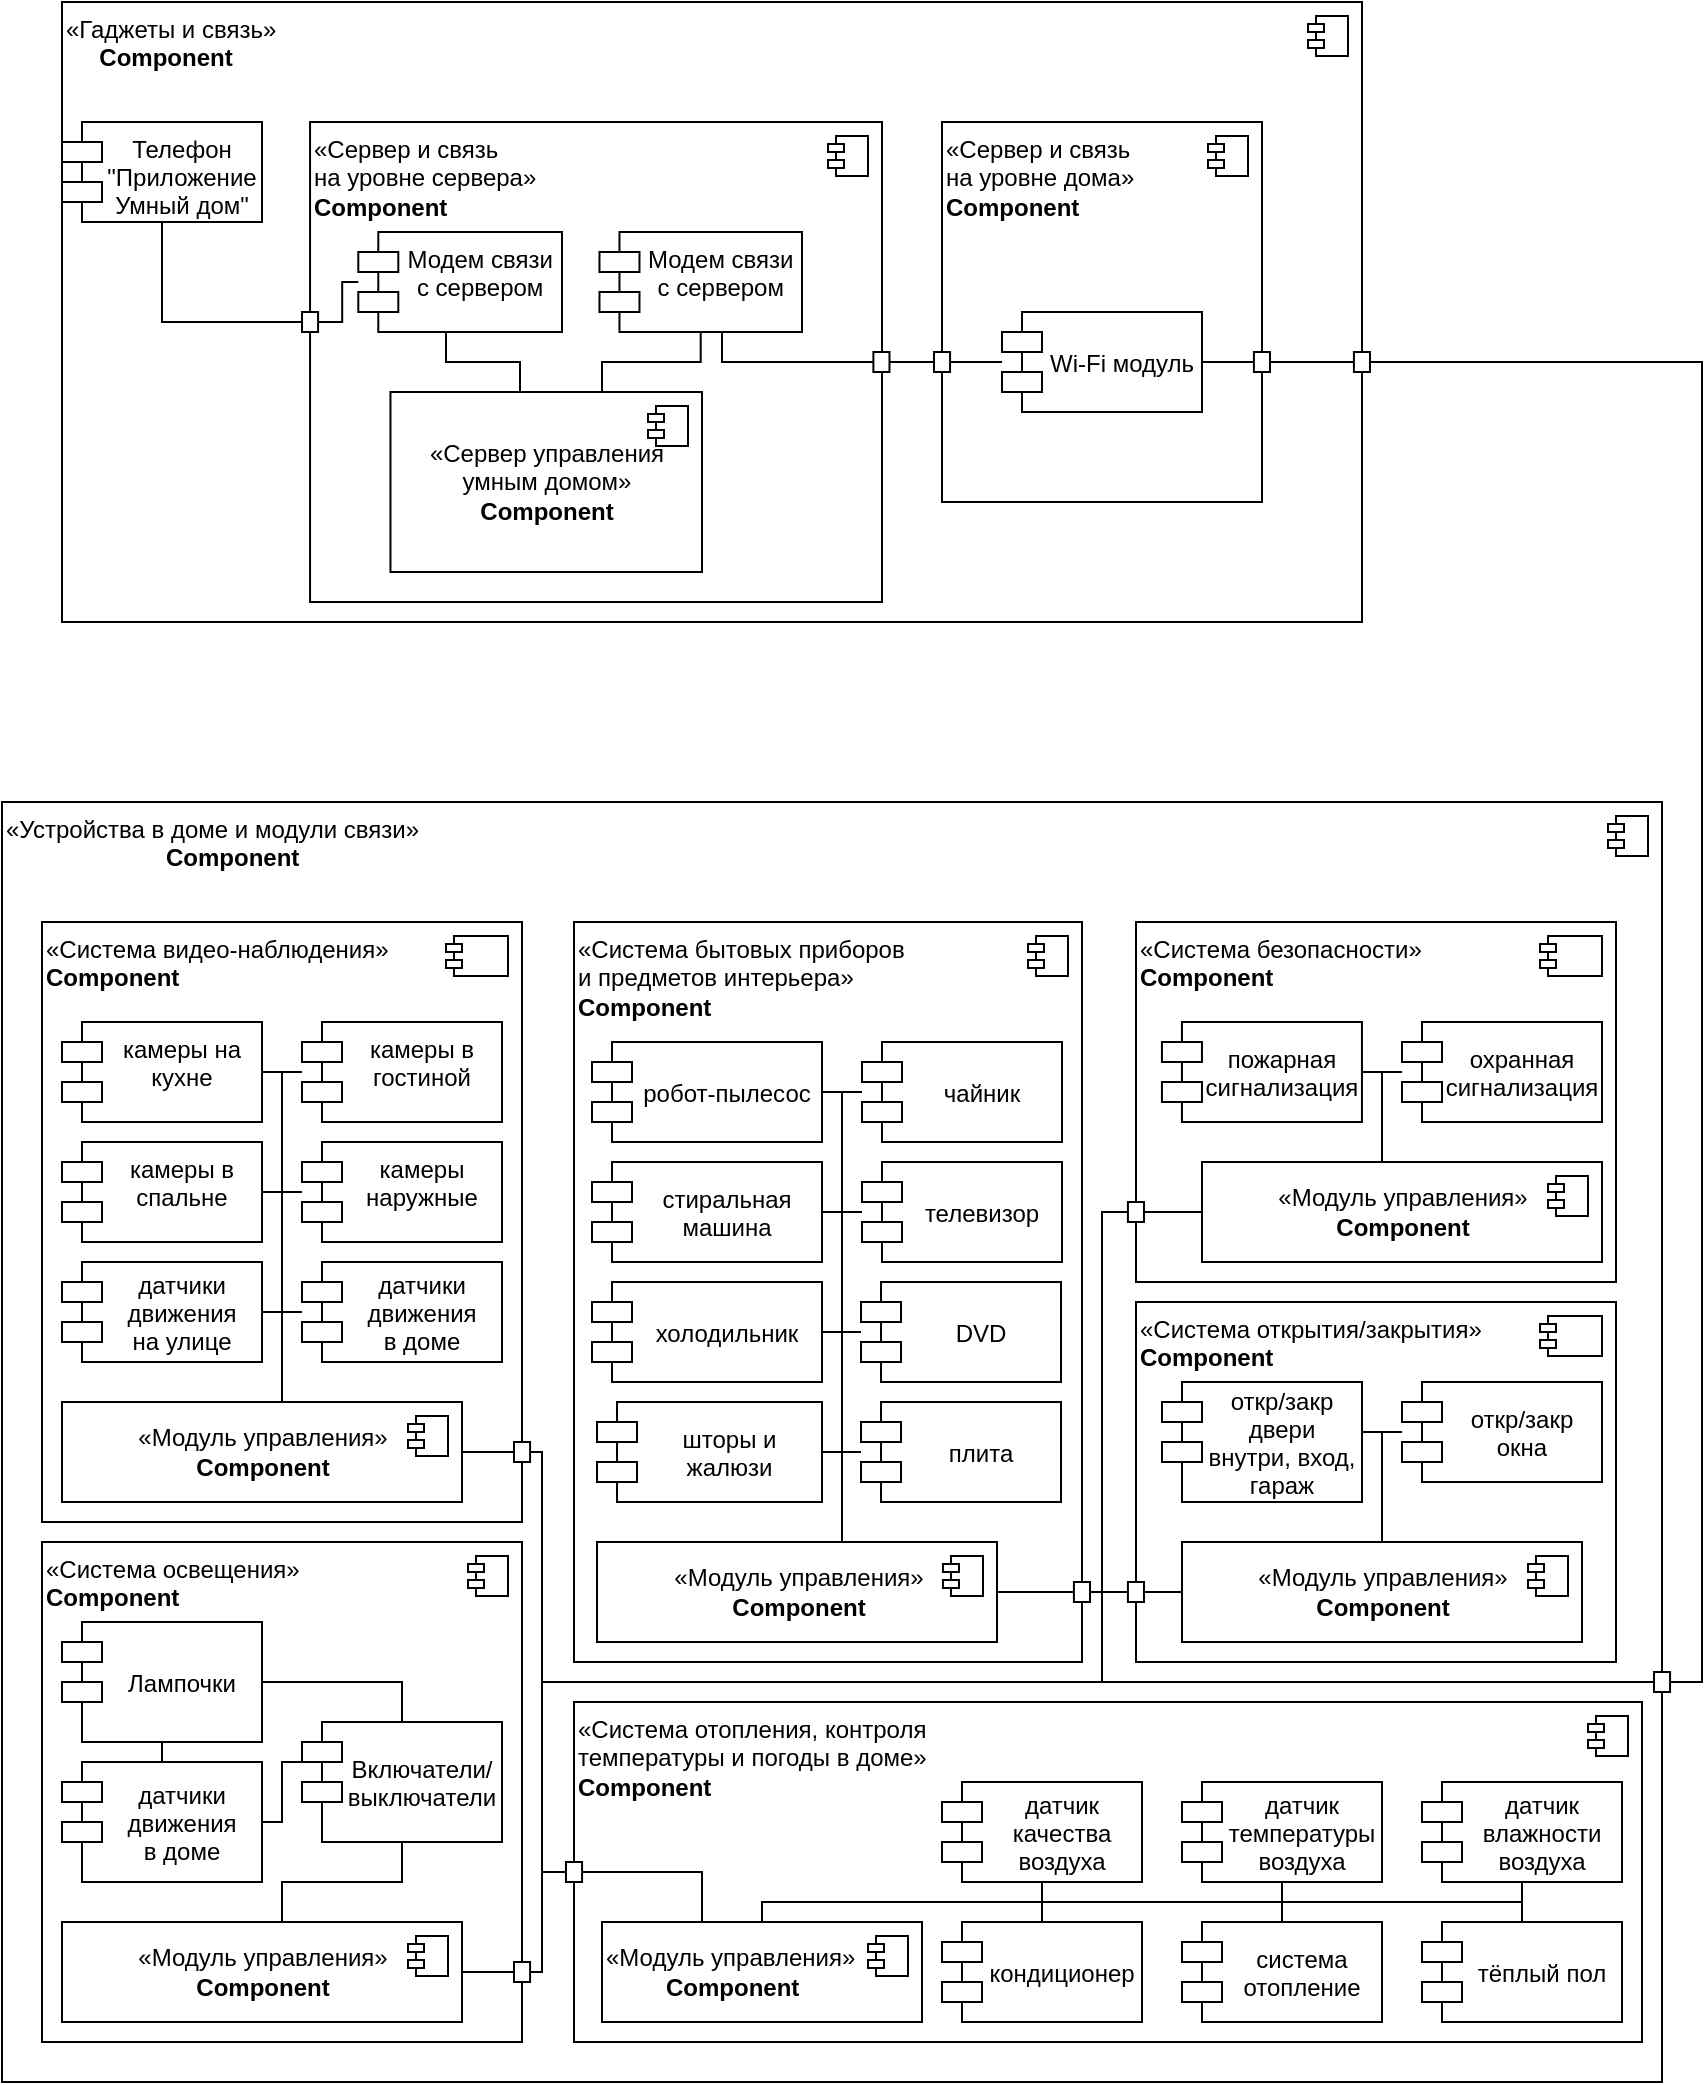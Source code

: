 <mxfile version="13.9.9" type="device"><diagram id="todBaQpSu2ubYDY23LzA" name="Страница 1"><mxGraphModel dx="2715" dy="1590" grid="1" gridSize="10" guides="1" tooltips="1" connect="1" arrows="1" fold="1" page="1" pageScale="1" pageWidth="827" pageHeight="1169" math="0" shadow="0"><root><mxCell id="0"/><mxCell id="1" parent="0"/><mxCell id="nSJqLxFTMQyaH5N5LjWL-1" value="«Гаджеты и связь»&lt;br&gt;&lt;b&gt;&amp;nbsp; &amp;nbsp; &amp;nbsp;Component&lt;/b&gt;" style="html=1;dropTarget=0;verticalAlign=top;align=left;" parent="1" vertex="1"><mxGeometry x="30" y="50" width="650" height="310" as="geometry"/></mxCell><mxCell id="nSJqLxFTMQyaH5N5LjWL-2" value="" style="shape=module;jettyWidth=8;jettyHeight=4;" parent="nSJqLxFTMQyaH5N5LjWL-1" vertex="1"><mxGeometry x="1" width="20" height="20" relative="1" as="geometry"><mxPoint x="-27" y="7" as="offset"/></mxGeometry></mxCell><mxCell id="nSJqLxFTMQyaH5N5LjWL-15" style="edgeStyle=orthogonalEdgeStyle;rounded=0;orthogonalLoop=1;jettySize=auto;html=1;endArrow=none;endFill=0;" parent="1" source="nSJqLxFTMQyaH5N5LjWL-3" target="nSJqLxFTMQyaH5N5LjWL-13" edge="1"><mxGeometry relative="1" as="geometry"><mxPoint x="210" y="331" as="targetPoint"/><Array as="points"><mxPoint x="80" y="210"/></Array></mxGeometry></mxCell><mxCell id="nSJqLxFTMQyaH5N5LjWL-3" value="Телефон&#10;&quot;Приложение&#10;Умный дом&quot;" style="shape=module;align=left;spacingLeft=20;align=center;verticalAlign=top;" parent="1" vertex="1"><mxGeometry x="30" y="110" width="100" height="50" as="geometry"/></mxCell><mxCell id="nSJqLxFTMQyaH5N5LjWL-16" value="" style="group" parent="1" connectable="0" vertex="1"><mxGeometry x="160" y="110" width="310" height="240" as="geometry"/></mxCell><mxCell id="nSJqLxFTMQyaH5N5LjWL-22" value="" style="group" parent="nSJqLxFTMQyaH5N5LjWL-16" connectable="0" vertex="1"><mxGeometry x="-10" width="290" height="240" as="geometry"/></mxCell><mxCell id="nSJqLxFTMQyaH5N5LjWL-5" value="«Сервер и связь&lt;br&gt;на уровне сервера»&lt;br&gt;&lt;b&gt;Component&lt;/b&gt;" style="html=1;dropTarget=0;verticalAlign=top;align=left;" parent="nSJqLxFTMQyaH5N5LjWL-22" vertex="1"><mxGeometry x="4.023" width="285.977" height="240" as="geometry"/></mxCell><mxCell id="nSJqLxFTMQyaH5N5LjWL-6" value="" style="shape=module;jettyWidth=8;jettyHeight=4;" parent="nSJqLxFTMQyaH5N5LjWL-5" vertex="1"><mxGeometry x="1" width="20" height="20" relative="1" as="geometry"><mxPoint x="-27" y="7" as="offset"/></mxGeometry></mxCell><mxCell id="nSJqLxFTMQyaH5N5LjWL-13" value="" style="rounded=0;whiteSpace=wrap;html=1;" parent="nSJqLxFTMQyaH5N5LjWL-22" vertex="1"><mxGeometry y="95" width="8.042" height="10" as="geometry"/></mxCell><mxCell id="nSJqLxFTMQyaH5N5LjWL-10" value="«Сервер управления&lt;br&gt;умным домом»&lt;br&gt;&lt;b&gt;Component&lt;/b&gt;" style="html=1;dropTarget=0;" parent="nSJqLxFTMQyaH5N5LjWL-22" vertex="1"><mxGeometry x="44.23" y="135" width="155.77" height="90" as="geometry"/></mxCell><mxCell id="nSJqLxFTMQyaH5N5LjWL-11" value="" style="shape=module;jettyWidth=8;jettyHeight=4;" parent="nSJqLxFTMQyaH5N5LjWL-10" vertex="1"><mxGeometry x="1" width="20" height="20" relative="1" as="geometry"><mxPoint x="-27" y="7" as="offset"/></mxGeometry></mxCell><mxCell id="nSJqLxFTMQyaH5N5LjWL-7" value="Модем связи&#10;с сервером" style="shape=module;align=left;spacingLeft=20;align=center;verticalAlign=top;" parent="nSJqLxFTMQyaH5N5LjWL-22" vertex="1"><mxGeometry x="28.15" y="55" width="101.85" height="50" as="geometry"/></mxCell><mxCell id="nSJqLxFTMQyaH5N5LjWL-12" style="edgeStyle=orthogonalEdgeStyle;rounded=0;orthogonalLoop=1;jettySize=auto;html=1;endArrow=none;endFill=0;" parent="nSJqLxFTMQyaH5N5LjWL-22" source="nSJqLxFTMQyaH5N5LjWL-7" target="nSJqLxFTMQyaH5N5LjWL-10" edge="1"><mxGeometry relative="1" as="geometry"><Array as="points"><mxPoint x="72" y="120"/><mxPoint x="109" y="120"/></Array></mxGeometry></mxCell><mxCell id="nSJqLxFTMQyaH5N5LjWL-14" style="edgeStyle=orthogonalEdgeStyle;rounded=0;orthogonalLoop=1;jettySize=auto;html=1;endArrow=none;endFill=0;" parent="nSJqLxFTMQyaH5N5LjWL-22" source="nSJqLxFTMQyaH5N5LjWL-7" target="nSJqLxFTMQyaH5N5LjWL-13" edge="1"><mxGeometry relative="1" as="geometry"><Array as="points"><mxPoint x="20.105" y="80"/><mxPoint x="20.105" y="100"/></Array></mxGeometry></mxCell><mxCell id="nSJqLxFTMQyaH5N5LjWL-23" style="edgeStyle=orthogonalEdgeStyle;rounded=0;orthogonalLoop=1;jettySize=auto;html=1;endArrow=none;endFill=0;" parent="nSJqLxFTMQyaH5N5LjWL-22" source="nSJqLxFTMQyaH5N5LjWL-17" target="nSJqLxFTMQyaH5N5LjWL-10" edge="1"><mxGeometry relative="1" as="geometry"><Array as="points"><mxPoint x="199" y="120"/><mxPoint x="150" y="120"/></Array></mxGeometry></mxCell><mxCell id="nSJqLxFTMQyaH5N5LjWL-34" style="edgeStyle=orthogonalEdgeStyle;rounded=0;orthogonalLoop=1;jettySize=auto;html=1;endArrow=none;endFill=0;" parent="nSJqLxFTMQyaH5N5LjWL-22" source="nSJqLxFTMQyaH5N5LjWL-17" target="nSJqLxFTMQyaH5N5LjWL-25" edge="1"><mxGeometry relative="1" as="geometry"><Array as="points"><mxPoint x="210" y="120"/></Array></mxGeometry></mxCell><mxCell id="nSJqLxFTMQyaH5N5LjWL-17" value="Модем связи&#10;с сервером" style="shape=module;align=left;spacingLeft=20;align=center;verticalAlign=top;" parent="nSJqLxFTMQyaH5N5LjWL-22" vertex="1"><mxGeometry x="148.74" y="55" width="101.26" height="50" as="geometry"/></mxCell><mxCell id="nSJqLxFTMQyaH5N5LjWL-25" value="" style="rounded=0;whiteSpace=wrap;html=1;" parent="nSJqLxFTMQyaH5N5LjWL-22" vertex="1"><mxGeometry x="285.697" y="115" width="8.042" height="10" as="geometry"/></mxCell><mxCell id="nSJqLxFTMQyaH5N5LjWL-37" value="" style="rounded=0;whiteSpace=wrap;html=1;" parent="1" vertex="1"><mxGeometry x="465.997" y="225" width="8.042" height="10" as="geometry"/></mxCell><mxCell id="nSJqLxFTMQyaH5N5LjWL-38" style="edgeStyle=orthogonalEdgeStyle;rounded=0;orthogonalLoop=1;jettySize=auto;html=1;endArrow=none;endFill=0;" parent="1" source="nSJqLxFTMQyaH5N5LjWL-25" target="nSJqLxFTMQyaH5N5LjWL-37" edge="1"><mxGeometry relative="1" as="geometry"><Array as="points"><mxPoint x="460" y="230"/><mxPoint x="460" y="230"/></Array></mxGeometry></mxCell><mxCell id="nSJqLxFTMQyaH5N5LjWL-43" value="" style="rounded=0;whiteSpace=wrap;html=1;" parent="1" vertex="1"><mxGeometry x="625.957" y="225" width="8.042" height="10" as="geometry"/></mxCell><mxCell id="nSJqLxFTMQyaH5N5LjWL-47" value="" style="group" parent="1" connectable="0" vertex="1"><mxGeometry x="465.997" y="110" width="168.002" height="190" as="geometry"/></mxCell><mxCell id="nSJqLxFTMQyaH5N5LjWL-35" value="«Сервер и связь&lt;br&gt;на уровне дома»&lt;br&gt;&lt;b&gt;Component&lt;/b&gt;" style="html=1;dropTarget=0;verticalAlign=top;align=left;" parent="nSJqLxFTMQyaH5N5LjWL-47" vertex="1"><mxGeometry x="4.003" width="160" height="190" as="geometry"/></mxCell><mxCell id="nSJqLxFTMQyaH5N5LjWL-36" value="" style="shape=module;jettyWidth=8;jettyHeight=4;" parent="nSJqLxFTMQyaH5N5LjWL-35" vertex="1"><mxGeometry x="1" width="20" height="20" relative="1" as="geometry"><mxPoint x="-27" y="7" as="offset"/></mxGeometry></mxCell><mxCell id="nSJqLxFTMQyaH5N5LjWL-48" style="edgeStyle=orthogonalEdgeStyle;rounded=0;orthogonalLoop=1;jettySize=auto;html=1;endArrow=none;endFill=0;" parent="nSJqLxFTMQyaH5N5LjWL-47" source="nSJqLxFTMQyaH5N5LjWL-39" target="nSJqLxFTMQyaH5N5LjWL-45" edge="1"><mxGeometry relative="1" as="geometry"><Array as="points"><mxPoint x="24" y="120"/><mxPoint x="24" y="120"/></Array></mxGeometry></mxCell><mxCell id="nSJqLxFTMQyaH5N5LjWL-39" value="Wi-Fi модуль" style="shape=module;align=left;spacingLeft=20;align=center;verticalAlign=middle;" parent="nSJqLxFTMQyaH5N5LjWL-47" vertex="1"><mxGeometry x="34.003" y="95" width="100" height="50" as="geometry"/></mxCell><mxCell id="nSJqLxFTMQyaH5N5LjWL-45" value="" style="rounded=0;whiteSpace=wrap;html=1;" parent="nSJqLxFTMQyaH5N5LjWL-47" vertex="1"><mxGeometry y="115" width="8.042" height="10" as="geometry"/></mxCell><mxCell id="nSJqLxFTMQyaH5N5LjWL-50" style="edgeStyle=orthogonalEdgeStyle;rounded=0;orthogonalLoop=1;jettySize=auto;html=1;endArrow=none;endFill=0;" parent="nSJqLxFTMQyaH5N5LjWL-47" source="nSJqLxFTMQyaH5N5LjWL-46" target="nSJqLxFTMQyaH5N5LjWL-49" edge="1"><mxGeometry relative="1" as="geometry"/></mxCell><mxCell id="nSJqLxFTMQyaH5N5LjWL-46" value="" style="rounded=0;whiteSpace=wrap;html=1;" parent="nSJqLxFTMQyaH5N5LjWL-47" vertex="1"><mxGeometry x="159.96" y="115" width="8.042" height="10" as="geometry"/></mxCell><mxCell id="nSJqLxFTMQyaH5N5LjWL-49" value="" style="rounded=0;whiteSpace=wrap;html=1;" parent="nSJqLxFTMQyaH5N5LjWL-47" vertex="1"><mxGeometry x="209.96" y="115" width="8.042" height="10" as="geometry"/></mxCell><mxCell id="nSJqLxFTMQyaH5N5LjWL-44" style="edgeStyle=orthogonalEdgeStyle;rounded=0;orthogonalLoop=1;jettySize=auto;html=1;endArrow=none;endFill=0;" parent="1" source="nSJqLxFTMQyaH5N5LjWL-39" target="nSJqLxFTMQyaH5N5LjWL-43" edge="1"><mxGeometry relative="1" as="geometry"/></mxCell><mxCell id="nSJqLxFTMQyaH5N5LjWL-51" value="«Устройства в доме и модули связи»&lt;br&gt;&lt;b&gt;&lt;span style=&quot;white-space: pre;&quot;&gt;&#9;&lt;/span&gt;&lt;span style=&quot;white-space: pre;&quot;&gt;&#9;&lt;/span&gt;&lt;span style=&quot;white-space: pre;&quot;&gt;&#9;&lt;/span&gt;Component&lt;/b&gt;" style="html=1;dropTarget=0;verticalAlign=top;align=left;" parent="1" vertex="1"><mxGeometry y="450" width="830" height="640" as="geometry"/></mxCell><mxCell id="nSJqLxFTMQyaH5N5LjWL-52" value="" style="shape=module;jettyWidth=8;jettyHeight=4;" parent="nSJqLxFTMQyaH5N5LjWL-51" vertex="1"><mxGeometry x="1" width="20" height="20" relative="1" as="geometry"><mxPoint x="-27" y="7" as="offset"/></mxGeometry></mxCell><mxCell id="nSJqLxFTMQyaH5N5LjWL-53" value="«Система видео-наблюдения»&lt;br&gt;&lt;b&gt;Component&lt;/b&gt;" style="html=1;dropTarget=0;verticalAlign=top;align=left;" parent="1" vertex="1"><mxGeometry x="20" y="510" width="240" height="300" as="geometry"/></mxCell><mxCell id="nSJqLxFTMQyaH5N5LjWL-54" value="" style="shape=module;jettyWidth=8;jettyHeight=4;" parent="nSJqLxFTMQyaH5N5LjWL-53" vertex="1"><mxGeometry x="1" width="31" height="20" relative="1" as="geometry"><mxPoint x="-38" y="7" as="offset"/></mxGeometry></mxCell><mxCell id="nSJqLxFTMQyaH5N5LjWL-62" style="edgeStyle=orthogonalEdgeStyle;rounded=0;orthogonalLoop=1;jettySize=auto;html=1;endArrow=none;endFill=0;" parent="1" source="nSJqLxFTMQyaH5N5LjWL-55" target="nSJqLxFTMQyaH5N5LjWL-60" edge="1"><mxGeometry relative="1" as="geometry"><Array as="points"><mxPoint x="140" y="585"/></Array></mxGeometry></mxCell><mxCell id="nSJqLxFTMQyaH5N5LjWL-55" value="камеры на&#10;кухне" style="shape=module;align=left;spacingLeft=20;align=center;verticalAlign=top;" parent="1" vertex="1"><mxGeometry x="30" y="560" width="100" height="50" as="geometry"/></mxCell><mxCell id="nSJqLxFTMQyaH5N5LjWL-65" style="edgeStyle=orthogonalEdgeStyle;rounded=0;orthogonalLoop=1;jettySize=auto;html=1;endArrow=none;endFill=0;" parent="1" source="nSJqLxFTMQyaH5N5LjWL-56" target="nSJqLxFTMQyaH5N5LjWL-60" edge="1"><mxGeometry relative="1" as="geometry"><Array as="points"><mxPoint x="140" y="585"/></Array></mxGeometry></mxCell><mxCell id="nSJqLxFTMQyaH5N5LjWL-56" value="камеры в&#10;гостиной" style="shape=module;align=left;spacingLeft=20;align=center;verticalAlign=top;" parent="1" vertex="1"><mxGeometry x="150" y="560" width="100" height="50" as="geometry"/></mxCell><mxCell id="nSJqLxFTMQyaH5N5LjWL-63" style="edgeStyle=orthogonalEdgeStyle;rounded=0;orthogonalLoop=1;jettySize=auto;html=1;endArrow=none;endFill=0;" parent="1" source="nSJqLxFTMQyaH5N5LjWL-57" target="nSJqLxFTMQyaH5N5LjWL-60" edge="1"><mxGeometry relative="1" as="geometry"><Array as="points"><mxPoint x="140" y="645"/></Array></mxGeometry></mxCell><mxCell id="nSJqLxFTMQyaH5N5LjWL-57" value="камеры в&#10;спальне" style="shape=module;align=left;spacingLeft=20;align=center;verticalAlign=top;" parent="1" vertex="1"><mxGeometry x="30" y="620" width="100" height="50" as="geometry"/></mxCell><mxCell id="nSJqLxFTMQyaH5N5LjWL-64" style="edgeStyle=orthogonalEdgeStyle;rounded=0;orthogonalLoop=1;jettySize=auto;html=1;endArrow=none;endFill=0;" parent="1" source="nSJqLxFTMQyaH5N5LjWL-58" target="nSJqLxFTMQyaH5N5LjWL-60" edge="1"><mxGeometry relative="1" as="geometry"><Array as="points"><mxPoint x="140" y="645"/></Array></mxGeometry></mxCell><mxCell id="nSJqLxFTMQyaH5N5LjWL-58" value="камеры&#10;наружные" style="shape=module;align=left;spacingLeft=20;align=center;verticalAlign=top;" parent="1" vertex="1"><mxGeometry x="150" y="620" width="100" height="50" as="geometry"/></mxCell><mxCell id="nSJqLxFTMQyaH5N5LjWL-155" style="edgeStyle=orthogonalEdgeStyle;rounded=0;orthogonalLoop=1;jettySize=auto;html=1;endArrow=none;endFill=0;" parent="1" source="nSJqLxFTMQyaH5N5LjWL-60" target="nSJqLxFTMQyaH5N5LjWL-154" edge="1"><mxGeometry relative="1" as="geometry"><Array as="points"><mxPoint x="250" y="775"/><mxPoint x="250" y="775"/></Array></mxGeometry></mxCell><mxCell id="nSJqLxFTMQyaH5N5LjWL-60" value="«Модуль управления»&lt;br&gt;&lt;b&gt;Component&lt;/b&gt;" style="html=1;dropTarget=0;" parent="1" vertex="1"><mxGeometry x="30" y="750" width="200" height="50" as="geometry"/></mxCell><mxCell id="nSJqLxFTMQyaH5N5LjWL-61" value="" style="shape=module;jettyWidth=8;jettyHeight=4;" parent="nSJqLxFTMQyaH5N5LjWL-60" vertex="1"><mxGeometry x="1" width="20" height="20" relative="1" as="geometry"><mxPoint x="-27" y="7" as="offset"/></mxGeometry></mxCell><mxCell id="nSJqLxFTMQyaH5N5LjWL-66" value="«Система освещения»&lt;br&gt;&lt;b&gt;Component&lt;/b&gt;" style="html=1;dropTarget=0;verticalAlign=top;align=left;" parent="1" vertex="1"><mxGeometry x="20" y="820" width="240" height="250" as="geometry"/></mxCell><mxCell id="nSJqLxFTMQyaH5N5LjWL-67" value="" style="shape=module;jettyWidth=8;jettyHeight=4;" parent="nSJqLxFTMQyaH5N5LjWL-66" vertex="1"><mxGeometry x="1" width="20" height="20" relative="1" as="geometry"><mxPoint x="-27" y="7" as="offset"/></mxGeometry></mxCell><mxCell id="nSJqLxFTMQyaH5N5LjWL-72" style="edgeStyle=orthogonalEdgeStyle;rounded=0;orthogonalLoop=1;jettySize=auto;html=1;endArrow=none;endFill=0;" parent="1" source="nSJqLxFTMQyaH5N5LjWL-68" target="nSJqLxFTMQyaH5N5LjWL-69" edge="1"><mxGeometry relative="1" as="geometry"><Array as="points"><mxPoint x="200" y="890"/></Array></mxGeometry></mxCell><mxCell id="nSJqLxFTMQyaH5N5LjWL-122" style="edgeStyle=orthogonalEdgeStyle;rounded=0;orthogonalLoop=1;jettySize=auto;html=1;endArrow=none;endFill=0;" parent="1" source="nSJqLxFTMQyaH5N5LjWL-68" target="nSJqLxFTMQyaH5N5LjWL-121" edge="1"><mxGeometry relative="1" as="geometry"><Array as="points"><mxPoint x="80" y="930"/><mxPoint x="80" y="930"/></Array></mxGeometry></mxCell><mxCell id="nSJqLxFTMQyaH5N5LjWL-68" value="Лампочки" style="shape=module;align=left;spacingLeft=20;align=center;verticalAlign=middle;" parent="1" vertex="1"><mxGeometry x="30" y="860" width="100" height="60" as="geometry"/></mxCell><mxCell id="nSJqLxFTMQyaH5N5LjWL-73" style="edgeStyle=orthogonalEdgeStyle;rounded=0;orthogonalLoop=1;jettySize=auto;html=1;endArrow=none;endFill=0;" parent="1" source="nSJqLxFTMQyaH5N5LjWL-69" target="nSJqLxFTMQyaH5N5LjWL-70" edge="1"><mxGeometry relative="1" as="geometry"><Array as="points"><mxPoint x="200" y="990"/><mxPoint x="140" y="990"/></Array></mxGeometry></mxCell><mxCell id="nSJqLxFTMQyaH5N5LjWL-69" value="Включатели/&#10;выключатели" style="shape=module;align=left;spacingLeft=20;align=center;verticalAlign=middle;" parent="1" vertex="1"><mxGeometry x="150" y="910" width="100" height="60" as="geometry"/></mxCell><mxCell id="nSJqLxFTMQyaH5N5LjWL-157" style="edgeStyle=orthogonalEdgeStyle;rounded=0;orthogonalLoop=1;jettySize=auto;html=1;endArrow=none;endFill=0;" parent="1" source="nSJqLxFTMQyaH5N5LjWL-70" target="nSJqLxFTMQyaH5N5LjWL-156" edge="1"><mxGeometry relative="1" as="geometry"/></mxCell><mxCell id="nSJqLxFTMQyaH5N5LjWL-70" value="«Модуль управления»&lt;br&gt;&lt;b&gt;Component&lt;/b&gt;" style="html=1;dropTarget=0;" parent="1" vertex="1"><mxGeometry x="30" y="1010" width="200" height="50" as="geometry"/></mxCell><mxCell id="nSJqLxFTMQyaH5N5LjWL-71" value="" style="shape=module;jettyWidth=8;jettyHeight=4;" parent="nSJqLxFTMQyaH5N5LjWL-70" vertex="1"><mxGeometry x="1" width="20" height="20" relative="1" as="geometry"><mxPoint x="-27" y="7" as="offset"/></mxGeometry></mxCell><mxCell id="nSJqLxFTMQyaH5N5LjWL-74" value="«Система бытовых приборов &lt;br&gt;и предметов интерьера»&lt;br&gt;&lt;b&gt;Component&lt;/b&gt;" style="html=1;dropTarget=0;align=left;verticalAlign=top;" parent="1" vertex="1"><mxGeometry x="286" y="510" width="254" height="370" as="geometry"/></mxCell><mxCell id="nSJqLxFTMQyaH5N5LjWL-75" value="" style="shape=module;jettyWidth=8;jettyHeight=4;" parent="nSJqLxFTMQyaH5N5LjWL-74" vertex="1"><mxGeometry x="1" width="20" height="20" relative="1" as="geometry"><mxPoint x="-27" y="7" as="offset"/></mxGeometry></mxCell><mxCell id="nSJqLxFTMQyaH5N5LjWL-107" style="edgeStyle=orthogonalEdgeStyle;rounded=0;orthogonalLoop=1;jettySize=auto;html=1;endArrow=none;endFill=0;" parent="1" source="nSJqLxFTMQyaH5N5LjWL-79" target="nSJqLxFTMQyaH5N5LjWL-99" edge="1"><mxGeometry relative="1" as="geometry"><Array as="points"><mxPoint x="420" y="715"/></Array></mxGeometry></mxCell><mxCell id="nSJqLxFTMQyaH5N5LjWL-79" value="DVD" style="shape=module;align=left;spacingLeft=20;align=center;verticalAlign=middle;" parent="1" vertex="1"><mxGeometry x="429.5" y="690" width="100" height="50" as="geometry"/></mxCell><mxCell id="nSJqLxFTMQyaH5N5LjWL-108" style="edgeStyle=orthogonalEdgeStyle;rounded=0;orthogonalLoop=1;jettySize=auto;html=1;endArrow=none;endFill=0;" parent="1" source="nSJqLxFTMQyaH5N5LjWL-80" target="nSJqLxFTMQyaH5N5LjWL-99" edge="1"><mxGeometry relative="1" as="geometry"><Array as="points"><mxPoint x="420" y="775"/></Array></mxGeometry></mxCell><mxCell id="nSJqLxFTMQyaH5N5LjWL-80" value="плита" style="shape=module;align=left;spacingLeft=20;align=center;verticalAlign=middle;" parent="1" vertex="1"><mxGeometry x="429.5" y="750" width="100" height="50" as="geometry"/></mxCell><mxCell id="nSJqLxFTMQyaH5N5LjWL-103" style="edgeStyle=orthogonalEdgeStyle;rounded=0;orthogonalLoop=1;jettySize=auto;html=1;endArrow=none;endFill=0;" parent="1" source="nSJqLxFTMQyaH5N5LjWL-93" target="nSJqLxFTMQyaH5N5LjWL-99" edge="1"><mxGeometry relative="1" as="geometry"><Array as="points"><mxPoint x="420" y="715"/></Array></mxGeometry></mxCell><mxCell id="nSJqLxFTMQyaH5N5LjWL-93" value="холодильник" style="shape=module;align=left;spacingLeft=20;align=center;verticalAlign=middle;" parent="1" vertex="1"><mxGeometry x="295" y="690" width="115" height="50" as="geometry"/></mxCell><mxCell id="nSJqLxFTMQyaH5N5LjWL-102" style="edgeStyle=orthogonalEdgeStyle;rounded=0;orthogonalLoop=1;jettySize=auto;html=1;endArrow=none;endFill=0;" parent="1" source="nSJqLxFTMQyaH5N5LjWL-94" target="nSJqLxFTMQyaH5N5LjWL-99" edge="1"><mxGeometry relative="1" as="geometry"><Array as="points"><mxPoint x="420" y="655"/></Array></mxGeometry></mxCell><mxCell id="nSJqLxFTMQyaH5N5LjWL-94" value="стиральная &#10;машина" style="shape=module;align=left;spacingLeft=20;align=center;verticalAlign=middle;" parent="1" vertex="1"><mxGeometry x="295" y="630" width="115" height="50" as="geometry"/></mxCell><mxCell id="nSJqLxFTMQyaH5N5LjWL-101" style="edgeStyle=orthogonalEdgeStyle;rounded=0;orthogonalLoop=1;jettySize=auto;html=1;endArrow=none;endFill=0;" parent="1" source="nSJqLxFTMQyaH5N5LjWL-95" target="nSJqLxFTMQyaH5N5LjWL-99" edge="1"><mxGeometry relative="1" as="geometry"><Array as="points"><mxPoint x="420" y="595"/></Array></mxGeometry></mxCell><mxCell id="nSJqLxFTMQyaH5N5LjWL-95" value="робот-пылесос" style="shape=module;align=left;spacingLeft=20;align=center;verticalAlign=middle;" parent="1" vertex="1"><mxGeometry x="295" y="570" width="115" height="50" as="geometry"/></mxCell><mxCell id="nSJqLxFTMQyaH5N5LjWL-105" style="edgeStyle=orthogonalEdgeStyle;rounded=0;orthogonalLoop=1;jettySize=auto;html=1;endArrow=none;endFill=0;" parent="1" source="nSJqLxFTMQyaH5N5LjWL-96" target="nSJqLxFTMQyaH5N5LjWL-99" edge="1"><mxGeometry relative="1" as="geometry"><Array as="points"><mxPoint x="420" y="595"/></Array></mxGeometry></mxCell><mxCell id="nSJqLxFTMQyaH5N5LjWL-96" value="чайник" style="shape=module;align=left;spacingLeft=20;align=center;verticalAlign=middle;" parent="1" vertex="1"><mxGeometry x="430" y="570" width="100" height="50" as="geometry"/></mxCell><mxCell id="nSJqLxFTMQyaH5N5LjWL-106" style="edgeStyle=orthogonalEdgeStyle;rounded=0;orthogonalLoop=1;jettySize=auto;html=1;endArrow=none;endFill=0;" parent="1" source="nSJqLxFTMQyaH5N5LjWL-97" target="nSJqLxFTMQyaH5N5LjWL-99" edge="1"><mxGeometry relative="1" as="geometry"><Array as="points"><mxPoint x="420" y="655"/></Array></mxGeometry></mxCell><mxCell id="nSJqLxFTMQyaH5N5LjWL-97" value="телевизор" style="shape=module;align=left;spacingLeft=20;align=center;verticalAlign=middle;" parent="1" vertex="1"><mxGeometry x="430" y="630" width="100" height="50" as="geometry"/></mxCell><mxCell id="nSJqLxFTMQyaH5N5LjWL-104" style="edgeStyle=orthogonalEdgeStyle;rounded=0;orthogonalLoop=1;jettySize=auto;html=1;endArrow=none;endFill=0;" parent="1" source="nSJqLxFTMQyaH5N5LjWL-98" target="nSJqLxFTMQyaH5N5LjWL-99" edge="1"><mxGeometry relative="1" as="geometry"><Array as="points"><mxPoint x="420" y="775"/></Array></mxGeometry></mxCell><mxCell id="nSJqLxFTMQyaH5N5LjWL-98" value="шторы и &#10;жалюзи" style="shape=module;align=left;spacingLeft=20;align=center;verticalAlign=middle;" parent="1" vertex="1"><mxGeometry x="297.5" y="750" width="112.5" height="50" as="geometry"/></mxCell><mxCell id="nSJqLxFTMQyaH5N5LjWL-166" style="edgeStyle=orthogonalEdgeStyle;rounded=0;orthogonalLoop=1;jettySize=auto;html=1;endArrow=none;endFill=0;" parent="1" source="nSJqLxFTMQyaH5N5LjWL-99" target="nSJqLxFTMQyaH5N5LjWL-163" edge="1"><mxGeometry relative="1" as="geometry"><Array as="points"><mxPoint x="530" y="845"/><mxPoint x="530" y="845"/></Array></mxGeometry></mxCell><mxCell id="nSJqLxFTMQyaH5N5LjWL-99" value="«Модуль управления»&lt;br&gt;&lt;b&gt;Component&lt;/b&gt;" style="html=1;dropTarget=0;" parent="1" vertex="1"><mxGeometry x="297.5" y="820" width="200" height="50" as="geometry"/></mxCell><mxCell id="nSJqLxFTMQyaH5N5LjWL-100" value="" style="shape=module;jettyWidth=8;jettyHeight=4;" parent="nSJqLxFTMQyaH5N5LjWL-99" vertex="1"><mxGeometry x="1" width="20" height="20" relative="1" as="geometry"><mxPoint x="-27" y="7" as="offset"/></mxGeometry></mxCell><mxCell id="nSJqLxFTMQyaH5N5LjWL-174" style="edgeStyle=orthogonalEdgeStyle;rounded=0;orthogonalLoop=1;jettySize=auto;html=1;endArrow=none;endFill=0;" parent="1" source="nSJqLxFTMQyaH5N5LjWL-109" target="nSJqLxFTMQyaH5N5LjWL-169" edge="1"><mxGeometry relative="1" as="geometry"><Array as="points"><mxPoint x="270" y="985"/><mxPoint x="270" y="890"/></Array></mxGeometry></mxCell><mxCell id="nSJqLxFTMQyaH5N5LjWL-109" value="«Система отопления, контроля &lt;br&gt;температуры и погоды в доме»&lt;br&gt;&lt;b&gt;Component&lt;/b&gt;" style="html=1;dropTarget=0;verticalAlign=top;align=left;" parent="1" vertex="1"><mxGeometry x="286" y="900" width="534" height="170" as="geometry"/></mxCell><mxCell id="nSJqLxFTMQyaH5N5LjWL-110" value="" style="shape=module;jettyWidth=8;jettyHeight=4;" parent="nSJqLxFTMQyaH5N5LjWL-109" vertex="1"><mxGeometry x="1" width="20" height="20" relative="1" as="geometry"><mxPoint x="-27" y="7" as="offset"/></mxGeometry></mxCell><mxCell id="nSJqLxFTMQyaH5N5LjWL-132" style="edgeStyle=orthogonalEdgeStyle;rounded=0;orthogonalLoop=1;jettySize=auto;html=1;endArrow=none;endFill=0;" parent="1" source="nSJqLxFTMQyaH5N5LjWL-111" target="nSJqLxFTMQyaH5N5LjWL-130" edge="1"><mxGeometry relative="1" as="geometry"><Array as="points"><mxPoint x="520" y="1000"/><mxPoint x="380" y="1000"/></Array></mxGeometry></mxCell><mxCell id="nSJqLxFTMQyaH5N5LjWL-111" value="кондиционер" style="shape=module;align=left;spacingLeft=20;align=center;verticalAlign=middle;" parent="1" vertex="1"><mxGeometry x="470" y="1010" width="100" height="50" as="geometry"/></mxCell><mxCell id="nSJqLxFTMQyaH5N5LjWL-135" style="edgeStyle=orthogonalEdgeStyle;rounded=0;orthogonalLoop=1;jettySize=auto;html=1;endArrow=none;endFill=0;" parent="1" source="nSJqLxFTMQyaH5N5LjWL-112" target="nSJqLxFTMQyaH5N5LjWL-130" edge="1"><mxGeometry relative="1" as="geometry"><Array as="points"><mxPoint x="640" y="1000"/><mxPoint x="380" y="1000"/></Array></mxGeometry></mxCell><mxCell id="nSJqLxFTMQyaH5N5LjWL-112" value="датчик&#10;температуры&#10;воздуха" style="shape=module;align=left;spacingLeft=20;align=center;verticalAlign=middle;" parent="1" vertex="1"><mxGeometry x="590" y="940" width="100" height="50" as="geometry"/></mxCell><mxCell id="nSJqLxFTMQyaH5N5LjWL-137" style="edgeStyle=orthogonalEdgeStyle;rounded=0;orthogonalLoop=1;jettySize=auto;html=1;endArrow=none;endFill=0;" parent="1" source="nSJqLxFTMQyaH5N5LjWL-114" target="nSJqLxFTMQyaH5N5LjWL-130" edge="1"><mxGeometry relative="1" as="geometry"><Array as="points"><mxPoint x="760" y="1000"/><mxPoint x="380" y="1000"/></Array></mxGeometry></mxCell><mxCell id="nSJqLxFTMQyaH5N5LjWL-114" value="датчик&#10;влажности&#10;воздуха" style="shape=module;align=left;spacingLeft=20;align=center;verticalAlign=middle;" parent="1" vertex="1"><mxGeometry x="710" y="940" width="100" height="50" as="geometry"/></mxCell><mxCell id="nSJqLxFTMQyaH5N5LjWL-118" style="edgeStyle=orthogonalEdgeStyle;rounded=0;orthogonalLoop=1;jettySize=auto;html=1;endArrow=none;endFill=0;" parent="1" source="nSJqLxFTMQyaH5N5LjWL-117" target="nSJqLxFTMQyaH5N5LjWL-60" edge="1"><mxGeometry relative="1" as="geometry"><Array as="points"><mxPoint x="140" y="705"/></Array></mxGeometry></mxCell><mxCell id="nSJqLxFTMQyaH5N5LjWL-117" value="датчики&#10;движения&#10;на улице" style="shape=module;align=left;spacingLeft=20;align=center;verticalAlign=middle;" parent="1" vertex="1"><mxGeometry x="30" y="680" width="100" height="50" as="geometry"/></mxCell><mxCell id="nSJqLxFTMQyaH5N5LjWL-120" style="edgeStyle=orthogonalEdgeStyle;rounded=0;orthogonalLoop=1;jettySize=auto;html=1;endArrow=none;endFill=0;" parent="1" source="nSJqLxFTMQyaH5N5LjWL-119" target="nSJqLxFTMQyaH5N5LjWL-60" edge="1"><mxGeometry relative="1" as="geometry"><Array as="points"><mxPoint x="140" y="705"/></Array></mxGeometry></mxCell><mxCell id="nSJqLxFTMQyaH5N5LjWL-119" value="датчики&#10;движения&#10;в доме" style="shape=module;align=left;spacingLeft=20;align=center;verticalAlign=middle;" parent="1" vertex="1"><mxGeometry x="150" y="680" width="100" height="50" as="geometry"/></mxCell><mxCell id="nSJqLxFTMQyaH5N5LjWL-124" style="edgeStyle=orthogonalEdgeStyle;rounded=0;orthogonalLoop=1;jettySize=auto;html=1;endArrow=none;endFill=0;" parent="1" source="nSJqLxFTMQyaH5N5LjWL-121" target="nSJqLxFTMQyaH5N5LjWL-69" edge="1"><mxGeometry relative="1" as="geometry"><Array as="points"><mxPoint x="140" y="960"/><mxPoint x="140" y="930"/></Array></mxGeometry></mxCell><mxCell id="nSJqLxFTMQyaH5N5LjWL-121" value="датчики&#10;движения&#10;в доме" style="shape=module;align=left;spacingLeft=20;align=center;verticalAlign=middle;" parent="1" vertex="1"><mxGeometry x="30" y="930" width="100" height="60" as="geometry"/></mxCell><mxCell id="nSJqLxFTMQyaH5N5LjWL-136" style="edgeStyle=orthogonalEdgeStyle;rounded=0;orthogonalLoop=1;jettySize=auto;html=1;endArrow=none;endFill=0;" parent="1" source="nSJqLxFTMQyaH5N5LjWL-125" target="nSJqLxFTMQyaH5N5LjWL-130" edge="1"><mxGeometry relative="1" as="geometry"><Array as="points"><mxPoint x="760" y="1000"/><mxPoint x="380" y="1000"/></Array></mxGeometry></mxCell><mxCell id="nSJqLxFTMQyaH5N5LjWL-125" value="тёплый пол" style="shape=module;align=left;spacingLeft=20;align=center;verticalAlign=middle;" parent="1" vertex="1"><mxGeometry x="710" y="1010" width="100" height="50" as="geometry"/></mxCell><mxCell id="nSJqLxFTMQyaH5N5LjWL-134" style="edgeStyle=orthogonalEdgeStyle;rounded=0;orthogonalLoop=1;jettySize=auto;html=1;endArrow=none;endFill=0;" parent="1" source="nSJqLxFTMQyaH5N5LjWL-126" target="nSJqLxFTMQyaH5N5LjWL-130" edge="1"><mxGeometry relative="1" as="geometry"><Array as="points"><mxPoint x="640" y="1000"/><mxPoint x="380" y="1000"/></Array></mxGeometry></mxCell><mxCell id="nSJqLxFTMQyaH5N5LjWL-126" value="система&#10;отопление" style="shape=module;align=left;spacingLeft=20;align=center;verticalAlign=middle;" parent="1" vertex="1"><mxGeometry x="590" y="1010" width="100" height="50" as="geometry"/></mxCell><mxCell id="nSJqLxFTMQyaH5N5LjWL-133" style="edgeStyle=orthogonalEdgeStyle;rounded=0;orthogonalLoop=1;jettySize=auto;html=1;endArrow=none;endFill=0;" parent="1" source="nSJqLxFTMQyaH5N5LjWL-127" target="nSJqLxFTMQyaH5N5LjWL-130" edge="1"><mxGeometry relative="1" as="geometry"><Array as="points"><mxPoint x="520" y="1000"/><mxPoint x="380" y="1000"/></Array></mxGeometry></mxCell><mxCell id="nSJqLxFTMQyaH5N5LjWL-127" value="датчик&#10;качества&#10;воздуха" style="shape=module;align=left;spacingLeft=20;align=center;verticalAlign=middle;" parent="1" vertex="1"><mxGeometry x="470.0" y="940" width="100" height="50" as="geometry"/></mxCell><mxCell id="nSJqLxFTMQyaH5N5LjWL-162" style="edgeStyle=orthogonalEdgeStyle;rounded=0;orthogonalLoop=1;jettySize=auto;html=1;endArrow=none;endFill=0;" parent="1" source="nSJqLxFTMQyaH5N5LjWL-130" target="nSJqLxFTMQyaH5N5LjWL-158" edge="1"><mxGeometry relative="1" as="geometry"><Array as="points"><mxPoint x="350" y="985"/></Array></mxGeometry></mxCell><mxCell id="nSJqLxFTMQyaH5N5LjWL-130" value="«Модуль управления»&lt;br&gt;&lt;b&gt;&amp;nbsp; &amp;nbsp; &amp;nbsp; &amp;nbsp; &amp;nbsp;Component&lt;/b&gt;" style="html=1;dropTarget=0;align=left;" parent="1" vertex="1"><mxGeometry x="300" y="1010" width="160" height="50" as="geometry"/></mxCell><mxCell id="nSJqLxFTMQyaH5N5LjWL-131" value="" style="shape=module;jettyWidth=8;jettyHeight=4;" parent="nSJqLxFTMQyaH5N5LjWL-130" vertex="1"><mxGeometry x="1" width="20" height="20" relative="1" as="geometry"><mxPoint x="-27" y="7" as="offset"/></mxGeometry></mxCell><mxCell id="nSJqLxFTMQyaH5N5LjWL-138" value="«Система безопасности»&lt;br&gt;&lt;b&gt;Component&lt;/b&gt;" style="html=1;dropTarget=0;verticalAlign=top;align=left;" parent="1" vertex="1"><mxGeometry x="567" y="510" width="240" height="180" as="geometry"/></mxCell><mxCell id="nSJqLxFTMQyaH5N5LjWL-139" value="" style="shape=module;jettyWidth=8;jettyHeight=4;" parent="nSJqLxFTMQyaH5N5LjWL-138" vertex="1"><mxGeometry x="1" width="31" height="20" relative="1" as="geometry"><mxPoint x="-38" y="7" as="offset"/></mxGeometry></mxCell><mxCell id="nSJqLxFTMQyaH5N5LjWL-145" style="edgeStyle=orthogonalEdgeStyle;rounded=0;orthogonalLoop=1;jettySize=auto;html=1;endArrow=none;endFill=0;" parent="1" source="nSJqLxFTMQyaH5N5LjWL-140" target="nSJqLxFTMQyaH5N5LjWL-142" edge="1"><mxGeometry relative="1" as="geometry"><Array as="points"><mxPoint x="690" y="585"/></Array></mxGeometry></mxCell><mxCell id="nSJqLxFTMQyaH5N5LjWL-140" value="пожарная&#10;сигнализация" style="shape=module;align=left;spacingLeft=20;align=center;verticalAlign=middle;" parent="1" vertex="1"><mxGeometry x="579.98" y="560" width="100" height="50" as="geometry"/></mxCell><mxCell id="nSJqLxFTMQyaH5N5LjWL-144" style="edgeStyle=orthogonalEdgeStyle;rounded=0;orthogonalLoop=1;jettySize=auto;html=1;endArrow=none;endFill=0;" parent="1" source="nSJqLxFTMQyaH5N5LjWL-141" target="nSJqLxFTMQyaH5N5LjWL-142" edge="1"><mxGeometry relative="1" as="geometry"><Array as="points"><mxPoint x="690" y="585"/></Array></mxGeometry></mxCell><mxCell id="nSJqLxFTMQyaH5N5LjWL-141" value="охранная &#10;сигнализация" style="shape=module;align=left;spacingLeft=20;align=center;verticalAlign=middle;" parent="1" vertex="1"><mxGeometry x="700" y="560" width="100" height="50" as="geometry"/></mxCell><mxCell id="nSJqLxFTMQyaH5N5LjWL-168" style="edgeStyle=orthogonalEdgeStyle;rounded=0;orthogonalLoop=1;jettySize=auto;html=1;endArrow=none;endFill=0;" parent="1" source="nSJqLxFTMQyaH5N5LjWL-142" target="nSJqLxFTMQyaH5N5LjWL-167" edge="1"><mxGeometry relative="1" as="geometry"><Array as="points"><mxPoint x="580" y="655"/><mxPoint x="580" y="655"/></Array></mxGeometry></mxCell><mxCell id="nSJqLxFTMQyaH5N5LjWL-142" value="«Модуль управления»&lt;br&gt;&lt;b&gt;Component&lt;/b&gt;" style="html=1;dropTarget=0;" parent="1" vertex="1"><mxGeometry x="600" y="630" width="200" height="50" as="geometry"/></mxCell><mxCell id="nSJqLxFTMQyaH5N5LjWL-143" value="" style="shape=module;jettyWidth=8;jettyHeight=4;" parent="nSJqLxFTMQyaH5N5LjWL-142" vertex="1"><mxGeometry x="1" width="20" height="20" relative="1" as="geometry"><mxPoint x="-27" y="7" as="offset"/></mxGeometry></mxCell><mxCell id="nSJqLxFTMQyaH5N5LjWL-146" value="«Система открытия/закрытия»&lt;br&gt;&lt;b&gt;Component&lt;/b&gt;" style="html=1;dropTarget=0;verticalAlign=top;align=left;" parent="1" vertex="1"><mxGeometry x="567" y="700" width="240" height="180" as="geometry"/></mxCell><mxCell id="nSJqLxFTMQyaH5N5LjWL-147" value="" style="shape=module;jettyWidth=8;jettyHeight=4;" parent="nSJqLxFTMQyaH5N5LjWL-146" vertex="1"><mxGeometry x="1" width="31" height="20" relative="1" as="geometry"><mxPoint x="-38" y="7" as="offset"/></mxGeometry></mxCell><mxCell id="nSJqLxFTMQyaH5N5LjWL-153" style="edgeStyle=orthogonalEdgeStyle;rounded=0;orthogonalLoop=1;jettySize=auto;html=1;endArrow=none;endFill=0;exitX=0.997;exitY=0.417;exitDx=0;exitDy=0;exitPerimeter=0;" parent="1" source="nSJqLxFTMQyaH5N5LjWL-148" target="nSJqLxFTMQyaH5N5LjWL-150" edge="1"><mxGeometry relative="1" as="geometry"><mxPoint x="680" y="765" as="sourcePoint"/><mxPoint x="690" y="815" as="targetPoint"/><Array as="points"><mxPoint x="690" y="765"/></Array></mxGeometry></mxCell><mxCell id="nSJqLxFTMQyaH5N5LjWL-148" value="откр/закр&#10;двери&#10;внутри, вход,&#10;гараж" style="shape=module;align=left;spacingLeft=20;align=center;verticalAlign=middle;" parent="1" vertex="1"><mxGeometry x="580" y="740" width="100" height="60" as="geometry"/></mxCell><mxCell id="nSJqLxFTMQyaH5N5LjWL-152" style="edgeStyle=orthogonalEdgeStyle;rounded=0;orthogonalLoop=1;jettySize=auto;html=1;endArrow=none;endFill=0;" parent="1" source="nSJqLxFTMQyaH5N5LjWL-149" target="nSJqLxFTMQyaH5N5LjWL-150" edge="1"><mxGeometry relative="1" as="geometry"><Array as="points"><mxPoint x="690" y="765"/></Array></mxGeometry></mxCell><mxCell id="nSJqLxFTMQyaH5N5LjWL-149" value="откр/закр&#10;окна" style="shape=module;align=left;spacingLeft=20;align=center;verticalAlign=middle;" parent="1" vertex="1"><mxGeometry x="700" y="740" width="100" height="50" as="geometry"/></mxCell><mxCell id="nSJqLxFTMQyaH5N5LjWL-165" style="edgeStyle=orthogonalEdgeStyle;rounded=0;orthogonalLoop=1;jettySize=auto;html=1;endArrow=none;endFill=0;" parent="1" source="nSJqLxFTMQyaH5N5LjWL-150" target="nSJqLxFTMQyaH5N5LjWL-164" edge="1"><mxGeometry relative="1" as="geometry"><Array as="points"><mxPoint x="580" y="845"/><mxPoint x="580" y="845"/></Array></mxGeometry></mxCell><mxCell id="nSJqLxFTMQyaH5N5LjWL-150" value="«Модуль управления»&lt;br&gt;&lt;b&gt;Component&lt;/b&gt;" style="html=1;dropTarget=0;" parent="1" vertex="1"><mxGeometry x="590" y="820" width="200" height="50" as="geometry"/></mxCell><mxCell id="nSJqLxFTMQyaH5N5LjWL-151" value="" style="shape=module;jettyWidth=8;jettyHeight=4;" parent="nSJqLxFTMQyaH5N5LjWL-150" vertex="1"><mxGeometry x="1" width="20" height="20" relative="1" as="geometry"><mxPoint x="-27" y="7" as="offset"/></mxGeometry></mxCell><mxCell id="nSJqLxFTMQyaH5N5LjWL-173" style="edgeStyle=orthogonalEdgeStyle;rounded=0;orthogonalLoop=1;jettySize=auto;html=1;endArrow=none;endFill=0;" parent="1" source="nSJqLxFTMQyaH5N5LjWL-154" target="nSJqLxFTMQyaH5N5LjWL-169" edge="1"><mxGeometry relative="1" as="geometry"><Array as="points"><mxPoint x="270" y="775"/><mxPoint x="270" y="890"/></Array></mxGeometry></mxCell><mxCell id="nSJqLxFTMQyaH5N5LjWL-154" value="" style="rounded=0;whiteSpace=wrap;html=1;" parent="1" vertex="1"><mxGeometry x="255.997" y="770" width="8.042" height="10" as="geometry"/></mxCell><mxCell id="nSJqLxFTMQyaH5N5LjWL-179" style="edgeStyle=orthogonalEdgeStyle;rounded=0;orthogonalLoop=1;jettySize=auto;html=1;endArrow=none;endFill=0;" parent="1" source="nSJqLxFTMQyaH5N5LjWL-156" target="nSJqLxFTMQyaH5N5LjWL-169" edge="1"><mxGeometry relative="1" as="geometry"><Array as="points"><mxPoint x="270" y="1035"/><mxPoint x="270" y="890"/></Array></mxGeometry></mxCell><mxCell id="nSJqLxFTMQyaH5N5LjWL-156" value="" style="rounded=0;whiteSpace=wrap;html=1;" parent="1" vertex="1"><mxGeometry x="255.997" y="1030" width="8.042" height="10" as="geometry"/></mxCell><mxCell id="nSJqLxFTMQyaH5N5LjWL-158" value="" style="rounded=0;whiteSpace=wrap;html=1;" parent="1" vertex="1"><mxGeometry x="281.997" y="980" width="8.042" height="10" as="geometry"/></mxCell><mxCell id="nSJqLxFTMQyaH5N5LjWL-171" style="edgeStyle=orthogonalEdgeStyle;rounded=0;orthogonalLoop=1;jettySize=auto;html=1;endArrow=none;endFill=0;" parent="1" source="nSJqLxFTMQyaH5N5LjWL-163" target="nSJqLxFTMQyaH5N5LjWL-169" edge="1"><mxGeometry relative="1" as="geometry"><Array as="points"><mxPoint x="550" y="845"/><mxPoint x="550" y="890"/></Array></mxGeometry></mxCell><mxCell id="nSJqLxFTMQyaH5N5LjWL-163" value="" style="rounded=0;whiteSpace=wrap;html=1;" parent="1" vertex="1"><mxGeometry x="535.957" y="840" width="8.042" height="10" as="geometry"/></mxCell><mxCell id="nSJqLxFTMQyaH5N5LjWL-170" style="edgeStyle=orthogonalEdgeStyle;rounded=0;orthogonalLoop=1;jettySize=auto;html=1;endArrow=none;endFill=0;" parent="1" source="nSJqLxFTMQyaH5N5LjWL-164" target="nSJqLxFTMQyaH5N5LjWL-169" edge="1"><mxGeometry relative="1" as="geometry"><Array as="points"><mxPoint x="550" y="845"/><mxPoint x="550" y="890"/></Array></mxGeometry></mxCell><mxCell id="nSJqLxFTMQyaH5N5LjWL-164" value="" style="rounded=0;whiteSpace=wrap;html=1;" parent="1" vertex="1"><mxGeometry x="562.957" y="840" width="8.042" height="10" as="geometry"/></mxCell><mxCell id="nSJqLxFTMQyaH5N5LjWL-172" style="edgeStyle=orthogonalEdgeStyle;rounded=0;orthogonalLoop=1;jettySize=auto;html=1;endArrow=none;endFill=0;" parent="1" source="nSJqLxFTMQyaH5N5LjWL-167" target="nSJqLxFTMQyaH5N5LjWL-169" edge="1"><mxGeometry relative="1" as="geometry"><Array as="points"><mxPoint x="550" y="655"/><mxPoint x="550" y="890"/></Array></mxGeometry></mxCell><mxCell id="nSJqLxFTMQyaH5N5LjWL-167" value="" style="rounded=0;whiteSpace=wrap;html=1;" parent="1" vertex="1"><mxGeometry x="562.957" y="650" width="8.042" height="10" as="geometry"/></mxCell><mxCell id="nSJqLxFTMQyaH5N5LjWL-180" style="edgeStyle=orthogonalEdgeStyle;rounded=0;orthogonalLoop=1;jettySize=auto;html=1;endArrow=none;endFill=0;" parent="1" source="nSJqLxFTMQyaH5N5LjWL-169" target="nSJqLxFTMQyaH5N5LjWL-49" edge="1"><mxGeometry relative="1" as="geometry"><Array as="points"><mxPoint x="850" y="890"/><mxPoint x="850" y="230"/></Array></mxGeometry></mxCell><mxCell id="nSJqLxFTMQyaH5N5LjWL-169" value="" style="rounded=0;whiteSpace=wrap;html=1;" parent="1" vertex="1"><mxGeometry x="825.997" y="885" width="8.042" height="10" as="geometry"/></mxCell></root></mxGraphModel></diagram></mxfile>